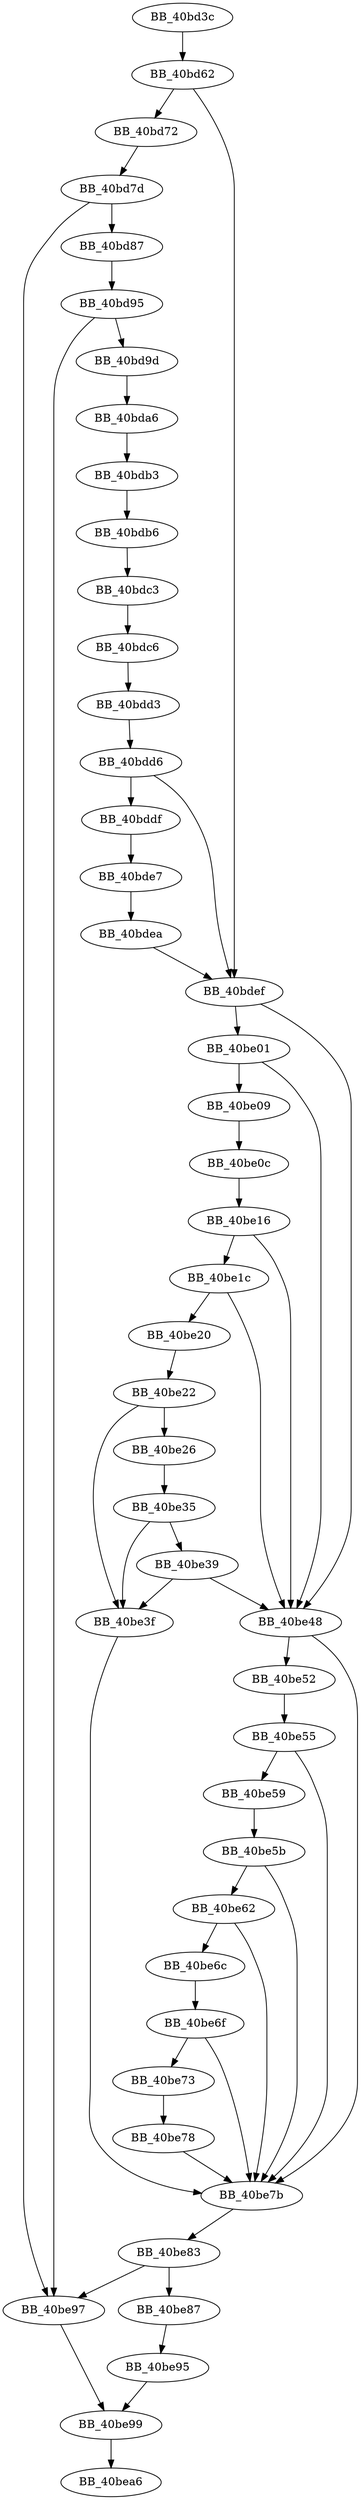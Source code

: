 DiGraph sub_40BD3C{
BB_40bd3c->BB_40bd62
BB_40bd62->BB_40bd72
BB_40bd62->BB_40bdef
BB_40bd72->BB_40bd7d
BB_40bd7d->BB_40bd87
BB_40bd7d->BB_40be97
BB_40bd87->BB_40bd95
BB_40bd95->BB_40bd9d
BB_40bd95->BB_40be97
BB_40bd9d->BB_40bda6
BB_40bda6->BB_40bdb3
BB_40bdb3->BB_40bdb6
BB_40bdb6->BB_40bdc3
BB_40bdc3->BB_40bdc6
BB_40bdc6->BB_40bdd3
BB_40bdd3->BB_40bdd6
BB_40bdd6->BB_40bddf
BB_40bdd6->BB_40bdef
BB_40bddf->BB_40bde7
BB_40bde7->BB_40bdea
BB_40bdea->BB_40bdef
BB_40bdef->BB_40be01
BB_40bdef->BB_40be48
BB_40be01->BB_40be09
BB_40be01->BB_40be48
BB_40be09->BB_40be0c
BB_40be0c->BB_40be16
BB_40be16->BB_40be1c
BB_40be16->BB_40be48
BB_40be1c->BB_40be20
BB_40be1c->BB_40be48
BB_40be20->BB_40be22
BB_40be22->BB_40be26
BB_40be22->BB_40be3f
BB_40be26->BB_40be35
BB_40be35->BB_40be39
BB_40be35->BB_40be3f
BB_40be39->BB_40be3f
BB_40be39->BB_40be48
BB_40be3f->BB_40be7b
BB_40be48->BB_40be52
BB_40be48->BB_40be7b
BB_40be52->BB_40be55
BB_40be55->BB_40be59
BB_40be55->BB_40be7b
BB_40be59->BB_40be5b
BB_40be5b->BB_40be62
BB_40be5b->BB_40be7b
BB_40be62->BB_40be6c
BB_40be62->BB_40be7b
BB_40be6c->BB_40be6f
BB_40be6f->BB_40be73
BB_40be6f->BB_40be7b
BB_40be73->BB_40be78
BB_40be78->BB_40be7b
BB_40be7b->BB_40be83
BB_40be83->BB_40be87
BB_40be83->BB_40be97
BB_40be87->BB_40be95
BB_40be95->BB_40be99
BB_40be97->BB_40be99
BB_40be99->BB_40bea6
}
